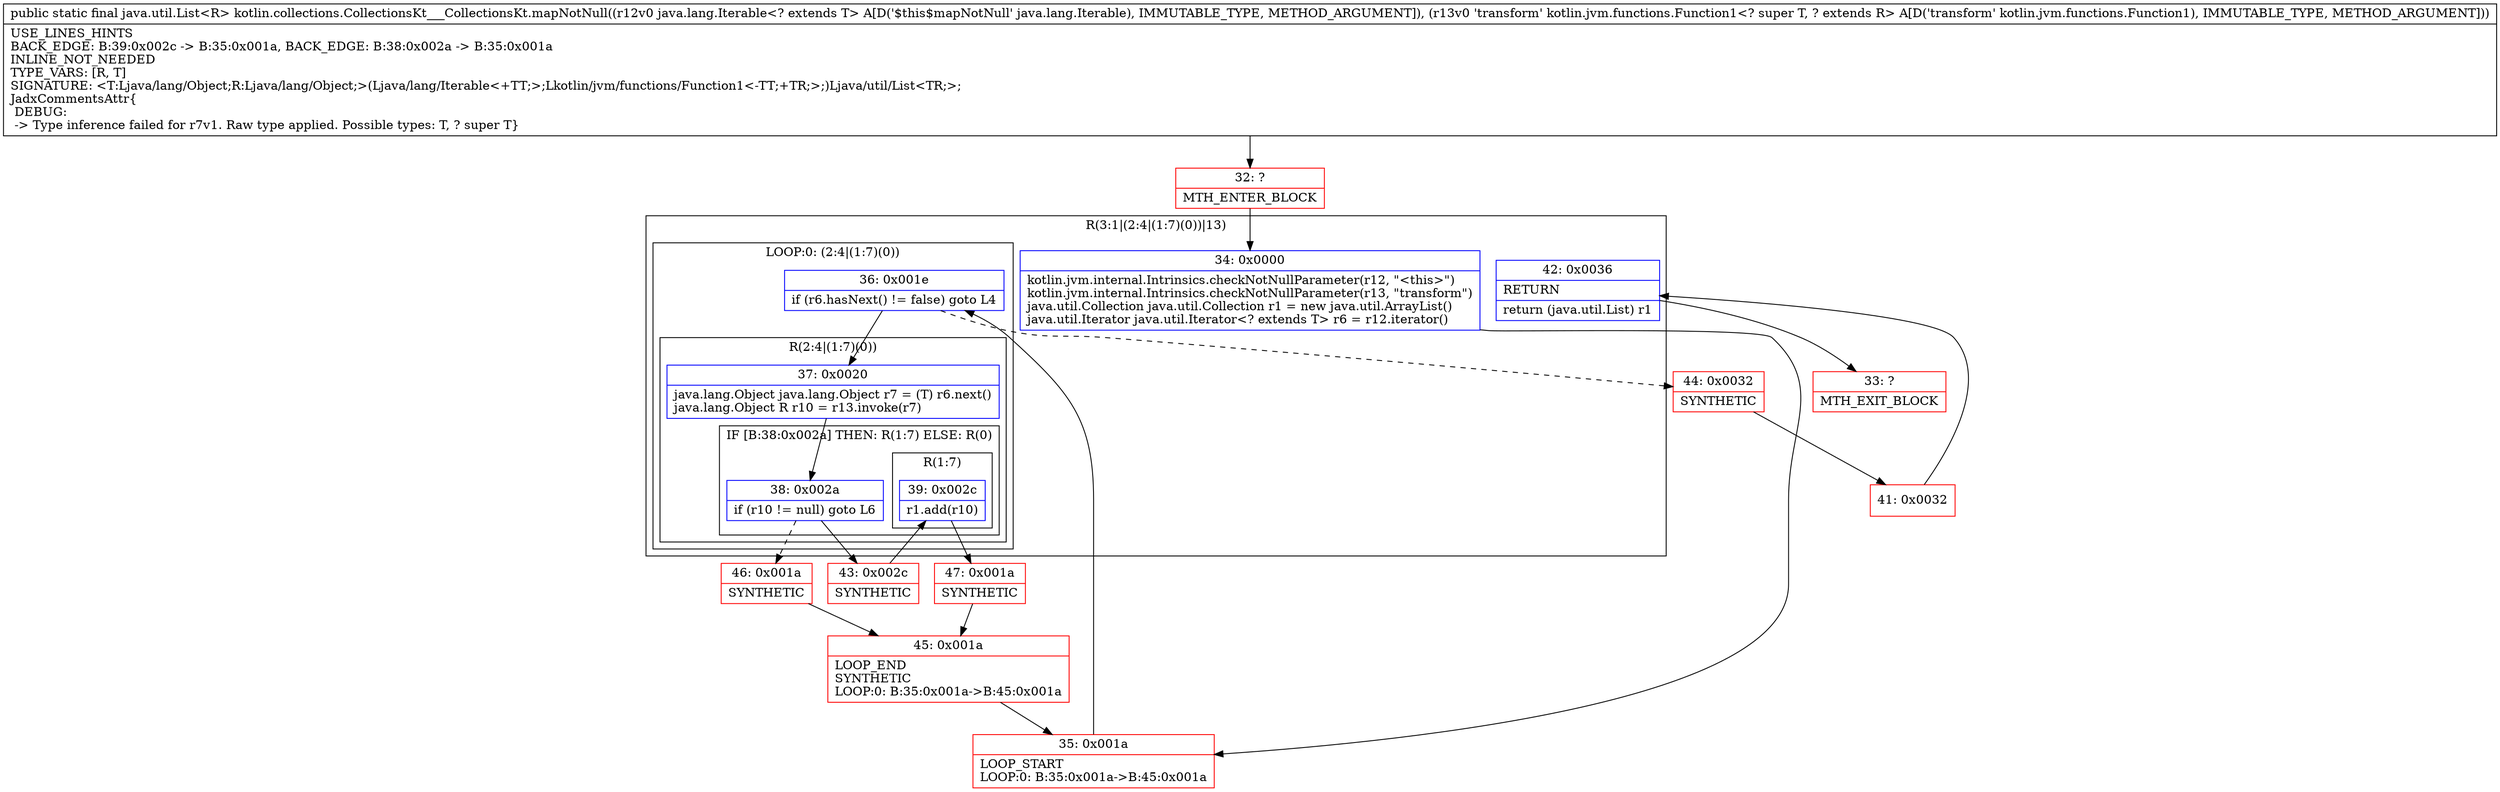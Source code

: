digraph "CFG forkotlin.collections.CollectionsKt___CollectionsKt.mapNotNull(Ljava\/lang\/Iterable;Lkotlin\/jvm\/functions\/Function1;)Ljava\/util\/List;" {
subgraph cluster_Region_297580045 {
label = "R(3:1|(2:4|(1:7)(0))|13)";
node [shape=record,color=blue];
Node_34 [shape=record,label="{34\:\ 0x0000|kotlin.jvm.internal.Intrinsics.checkNotNullParameter(r12, \"\<this\>\")\lkotlin.jvm.internal.Intrinsics.checkNotNullParameter(r13, \"transform\")\ljava.util.Collection java.util.Collection r1 = new java.util.ArrayList()\ljava.util.Iterator java.util.Iterator\<? extends T\> r6 = r12.iterator()\l}"];
subgraph cluster_LoopRegion_1094450371 {
label = "LOOP:0: (2:4|(1:7)(0))";
node [shape=record,color=blue];
Node_36 [shape=record,label="{36\:\ 0x001e|if (r6.hasNext() != false) goto L4\l}"];
subgraph cluster_Region_1416280743 {
label = "R(2:4|(1:7)(0))";
node [shape=record,color=blue];
Node_37 [shape=record,label="{37\:\ 0x0020|java.lang.Object java.lang.Object r7 = (T) r6.next()\ljava.lang.Object R r10 = r13.invoke(r7)\l}"];
subgraph cluster_IfRegion_546468601 {
label = "IF [B:38:0x002a] THEN: R(1:7) ELSE: R(0)";
node [shape=record,color=blue];
Node_38 [shape=record,label="{38\:\ 0x002a|if (r10 != null) goto L6\l}"];
subgraph cluster_Region_59839314 {
label = "R(1:7)";
node [shape=record,color=blue];
Node_39 [shape=record,label="{39\:\ 0x002c|r1.add(r10)\l}"];
}
subgraph cluster_Region_1099498417 {
label = "R(0)";
node [shape=record,color=blue];
}
}
}
}
Node_42 [shape=record,label="{42\:\ 0x0036|RETURN\l|return (java.util.List) r1\l}"];
}
Node_32 [shape=record,color=red,label="{32\:\ ?|MTH_ENTER_BLOCK\l}"];
Node_35 [shape=record,color=red,label="{35\:\ 0x001a|LOOP_START\lLOOP:0: B:35:0x001a\-\>B:45:0x001a\l}"];
Node_43 [shape=record,color=red,label="{43\:\ 0x002c|SYNTHETIC\l}"];
Node_47 [shape=record,color=red,label="{47\:\ 0x001a|SYNTHETIC\l}"];
Node_45 [shape=record,color=red,label="{45\:\ 0x001a|LOOP_END\lSYNTHETIC\lLOOP:0: B:35:0x001a\-\>B:45:0x001a\l}"];
Node_46 [shape=record,color=red,label="{46\:\ 0x001a|SYNTHETIC\l}"];
Node_44 [shape=record,color=red,label="{44\:\ 0x0032|SYNTHETIC\l}"];
Node_41 [shape=record,color=red,label="{41\:\ 0x0032}"];
Node_33 [shape=record,color=red,label="{33\:\ ?|MTH_EXIT_BLOCK\l}"];
MethodNode[shape=record,label="{public static final java.util.List\<R\> kotlin.collections.CollectionsKt___CollectionsKt.mapNotNull((r12v0 java.lang.Iterable\<? extends T\> A[D('$this$mapNotNull' java.lang.Iterable), IMMUTABLE_TYPE, METHOD_ARGUMENT]), (r13v0 'transform' kotlin.jvm.functions.Function1\<? super T, ? extends R\> A[D('transform' kotlin.jvm.functions.Function1), IMMUTABLE_TYPE, METHOD_ARGUMENT]))  | USE_LINES_HINTS\lBACK_EDGE: B:39:0x002c \-\> B:35:0x001a, BACK_EDGE: B:38:0x002a \-\> B:35:0x001a\lINLINE_NOT_NEEDED\lTYPE_VARS: [R, T]\lSIGNATURE: \<T:Ljava\/lang\/Object;R:Ljava\/lang\/Object;\>(Ljava\/lang\/Iterable\<+TT;\>;Lkotlin\/jvm\/functions\/Function1\<\-TT;+TR;\>;)Ljava\/util\/List\<TR;\>;\lJadxCommentsAttr\{\l DEBUG: \l \-\> Type inference failed for r7v1. Raw type applied. Possible types: T, ? super T\}\l}"];
MethodNode -> Node_32;Node_34 -> Node_35;
Node_36 -> Node_37;
Node_36 -> Node_44[style=dashed];
Node_37 -> Node_38;
Node_38 -> Node_43;
Node_38 -> Node_46[style=dashed];
Node_39 -> Node_47;
Node_42 -> Node_33;
Node_32 -> Node_34;
Node_35 -> Node_36;
Node_43 -> Node_39;
Node_47 -> Node_45;
Node_45 -> Node_35;
Node_46 -> Node_45;
Node_44 -> Node_41;
Node_41 -> Node_42;
}

